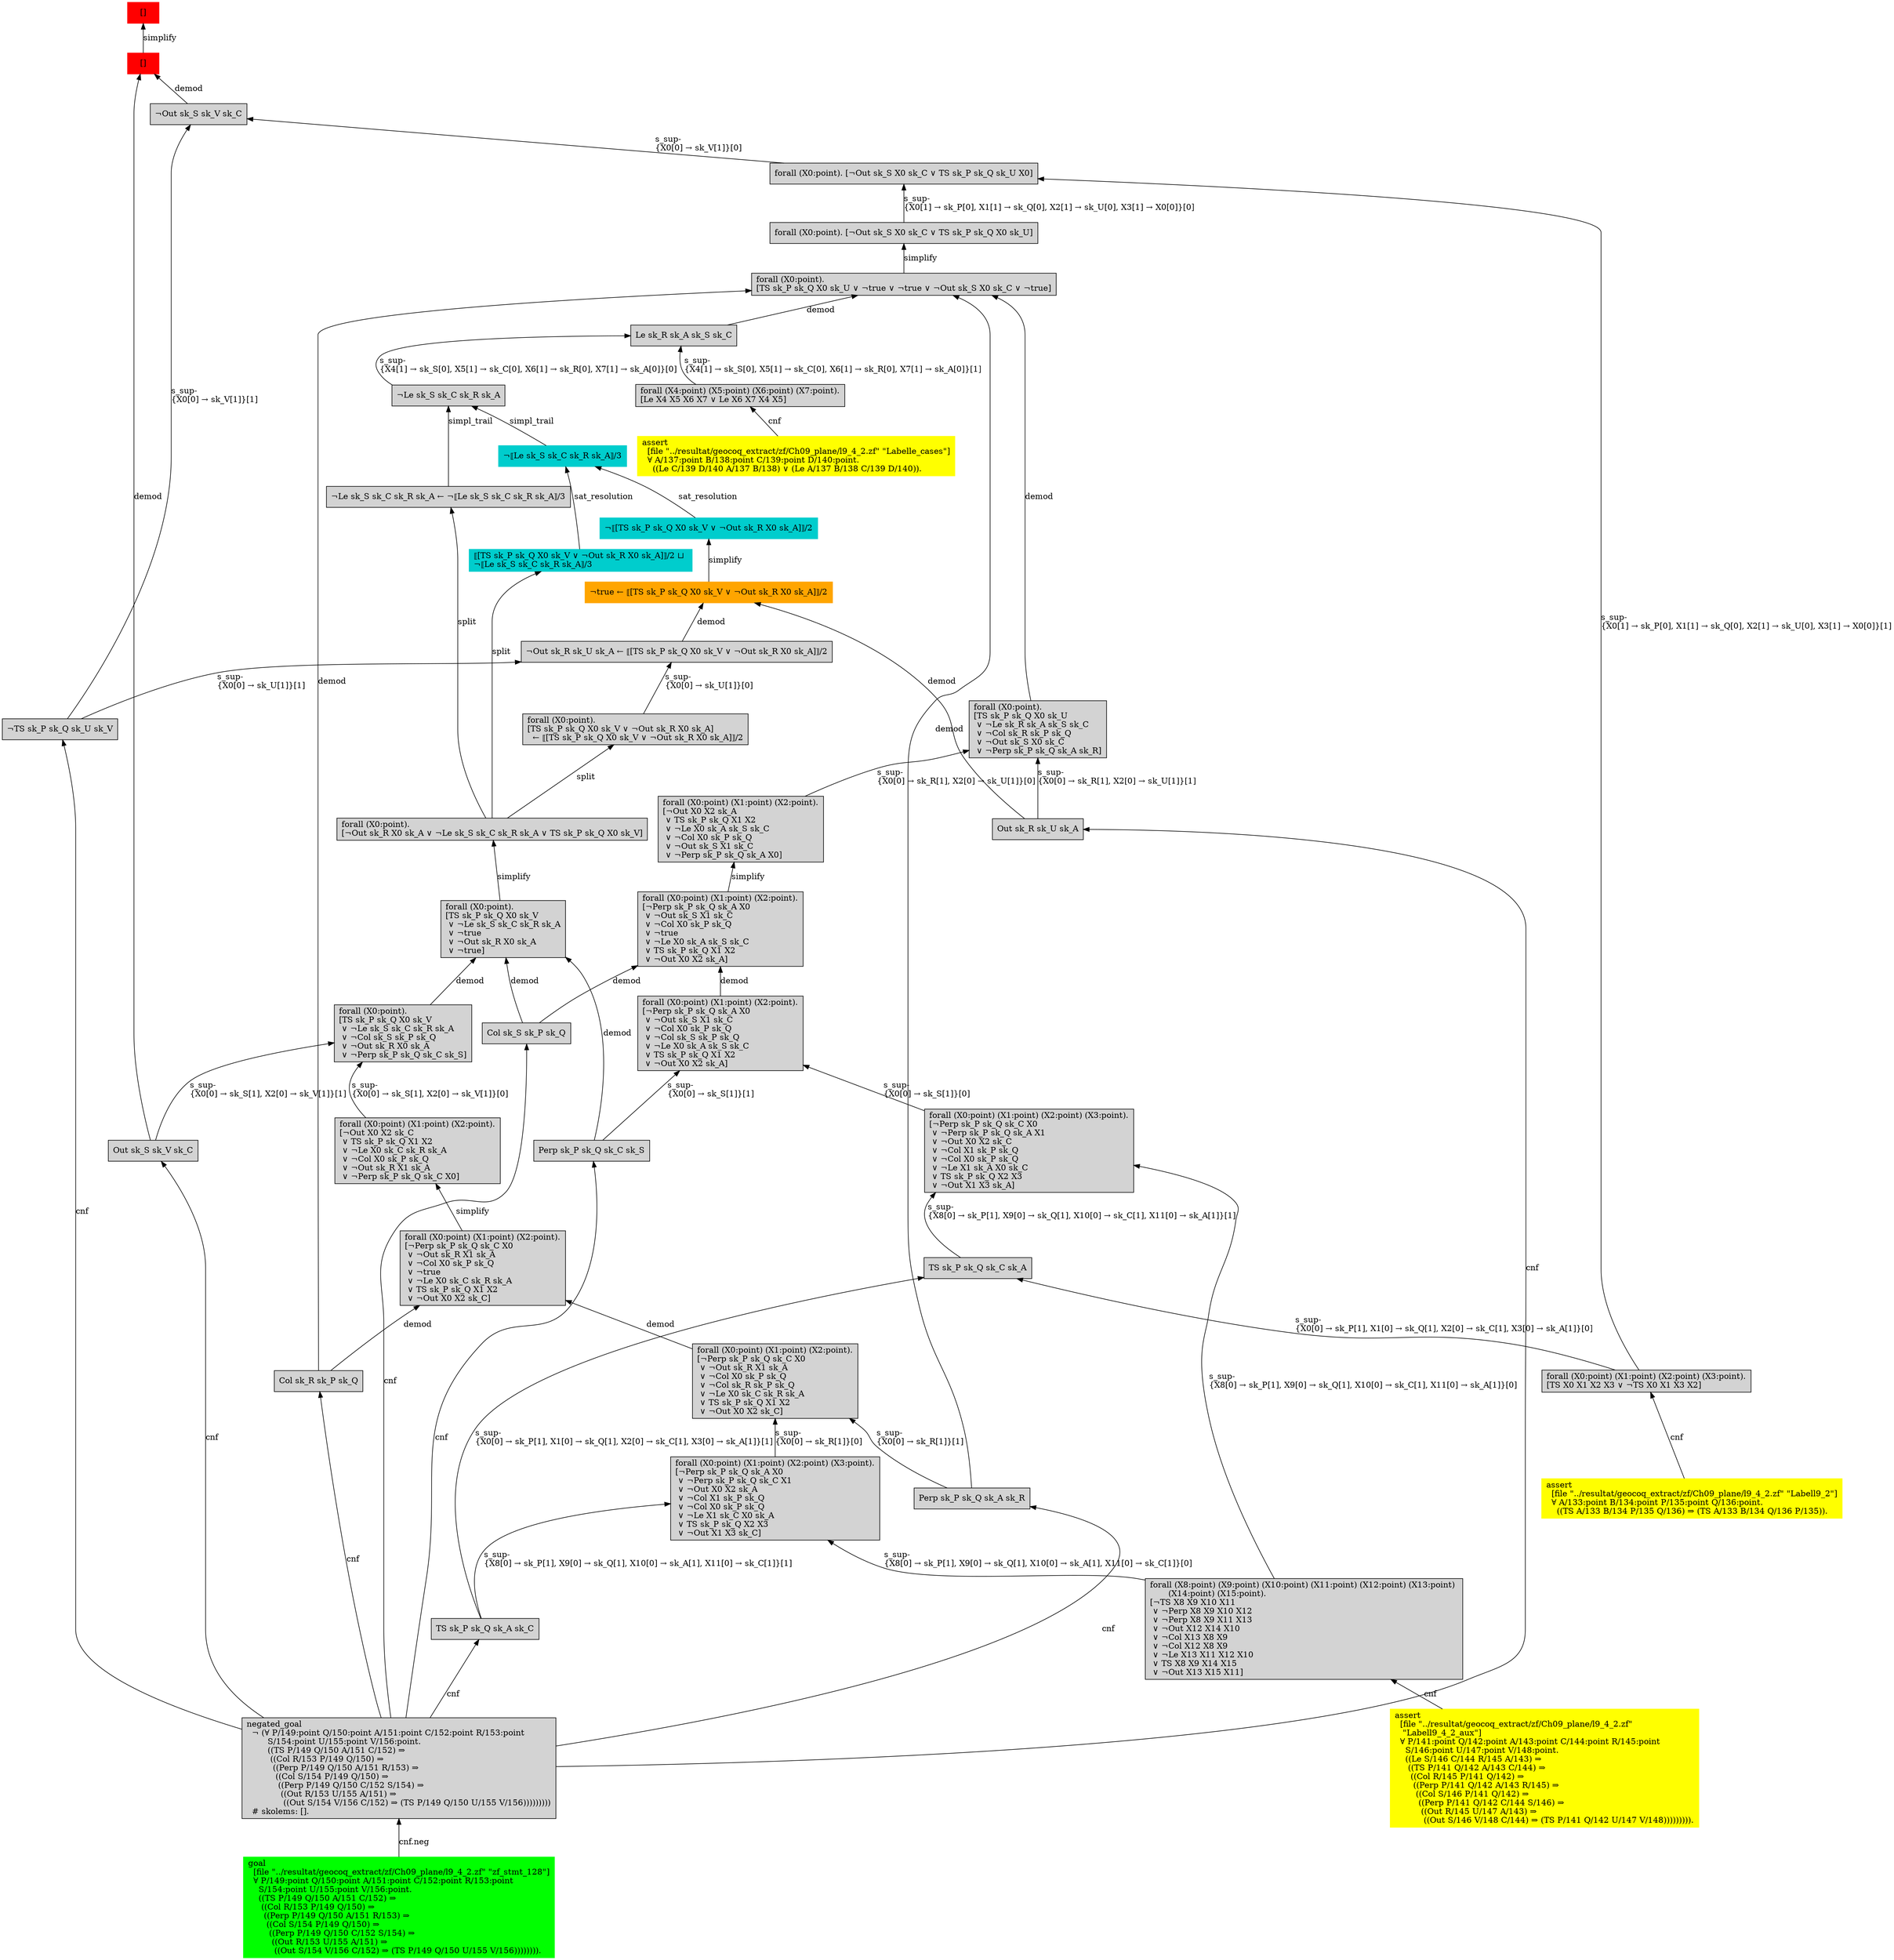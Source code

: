 digraph "unsat_graph" {
  vertex_0 [color=red, label="[]", shape=box, style=filled];
  vertex_0 -> vertex_1 [label="simplify", dir="back"];
  vertex_1 [color=red, label="[]", shape=box, style=filled];
  vertex_1 -> vertex_2 [label="demod", dir="back"];
  vertex_2 [shape=box, label="Out sk_S sk_V sk_C\l", style=filled];
  vertex_2 -> vertex_3 [label="cnf", dir="back"];
  vertex_3 [shape=box, label="negated_goal\l  ¬ (∀ P/149:point Q/150:point A/151:point C/152:point R/153:point \l        S/154:point U/155:point V/156:point.\l        ((TS P/149 Q/150 A/151 C/152) ⇒\l         ((Col R/153 P/149 Q/150) ⇒\l          ((Perp P/149 Q/150 A/151 R/153) ⇒\l           ((Col S/154 P/149 Q/150) ⇒\l            ((Perp P/149 Q/150 C/152 S/154) ⇒\l             ((Out R/153 U/155 A/151) ⇒\l              ((Out S/154 V/156 C/152) ⇒ (TS P/149 Q/150 U/155 V/156)))))))))\l  # skolems: [].\l", style=filled];
  vertex_3 -> vertex_4 [label="cnf.neg", dir="back"];
  vertex_4 [color=green, shape=box, label="goal\l  [file \"../resultat/geocoq_extract/zf/Ch09_plane/l9_4_2.zf\" \"zf_stmt_128\"]\l  ∀ P/149:point Q/150:point A/151:point C/152:point R/153:point \l    S/154:point U/155:point V/156:point.\l    ((TS P/149 Q/150 A/151 C/152) ⇒\l     ((Col R/153 P/149 Q/150) ⇒\l      ((Perp P/149 Q/150 A/151 R/153) ⇒\l       ((Col S/154 P/149 Q/150) ⇒\l        ((Perp P/149 Q/150 C/152 S/154) ⇒\l         ((Out R/153 U/155 A/151) ⇒\l          ((Out S/154 V/156 C/152) ⇒ (TS P/149 Q/150 U/155 V/156)))))))).\l", style=filled];
  vertex_1 -> vertex_5 [label="demod", dir="back"];
  vertex_5 [shape=box, label="¬Out sk_S sk_V sk_C\l", style=filled];
  vertex_5 -> vertex_6 [label="s_sup-\l\{X0[0] → sk_V[1]\}[1]\l", dir="back"];
  vertex_6 [shape=box, label="¬TS sk_P sk_Q sk_U sk_V\l", style=filled];
  vertex_6 -> vertex_3 [label="cnf", dir="back"];
  vertex_5 -> vertex_7 [label="s_sup-\l\{X0[0] → sk_V[1]\}[0]\l", dir="back"];
  vertex_7 [shape=box, label="forall (X0:point). [¬Out sk_S X0 sk_C ∨ TS sk_P sk_Q sk_U X0]\l", style=filled];
  vertex_7 -> vertex_8 [label="s_sup-\l\{X0[1] → sk_P[0], X1[1] → sk_Q[0], X2[1] → sk_U[0], X3[1] → X0[0]\}[1]\l", dir="back"];
  vertex_8 [shape=box, label="forall (X0:point) (X1:point) (X2:point) (X3:point).\l[TS X0 X1 X2 X3 ∨ ¬TS X0 X1 X3 X2]\l", style=filled];
  vertex_8 -> vertex_9 [label="cnf", dir="back"];
  vertex_9 [color=yellow, shape=box, label="assert\l  [file \"../resultat/geocoq_extract/zf/Ch09_plane/l9_4_2.zf\" \"Labell9_2\"]\l  ∀ A/133:point B/134:point P/135:point Q/136:point.\l    ((TS A/133 B/134 P/135 Q/136) ⇒ (TS A/133 B/134 Q/136 P/135)).\l", style=filled];
  vertex_7 -> vertex_10 [label="s_sup-\l\{X0[1] → sk_P[0], X1[1] → sk_Q[0], X2[1] → sk_U[0], X3[1] → X0[0]\}[0]\l", dir="back"];
  vertex_10 [shape=box, label="forall (X0:point). [¬Out sk_S X0 sk_C ∨ TS sk_P sk_Q X0 sk_U]\l", style=filled];
  vertex_10 -> vertex_11 [label="simplify", dir="back"];
  vertex_11 [shape=box, label="forall (X0:point).\l[TS sk_P sk_Q X0 sk_U ∨ ¬true ∨ ¬true ∨ ¬Out sk_S X0 sk_C ∨ ¬true]\l", style=filled];
  vertex_11 -> vertex_12 [label="demod", dir="back"];
  vertex_12 [shape=box, label="Perp sk_P sk_Q sk_A sk_R\l", style=filled];
  vertex_12 -> vertex_3 [label="cnf", dir="back"];
  vertex_11 -> vertex_13 [label="demod", dir="back"];
  vertex_13 [shape=box, label="Col sk_R sk_P sk_Q\l", style=filled];
  vertex_13 -> vertex_3 [label="cnf", dir="back"];
  vertex_11 -> vertex_14 [label="demod", dir="back"];
  vertex_14 [shape=box, label="Le sk_R sk_A sk_S sk_C\l", style=filled];
  vertex_14 -> vertex_15 [label="s_sup-\l\{X4[1] → sk_S[0], X5[1] → sk_C[0], X6[1] → sk_R[0], X7[1] → sk_A[0]\}[0]\l", dir="back"];
  vertex_15 [shape=box, label="¬Le sk_S sk_C sk_R sk_A\l", style=filled];
  vertex_15 -> vertex_16 [label="simpl_trail", dir="back"];
  vertex_16 [color=cyan3, shape=box, label="¬⟦Le sk_S sk_C sk_R sk_A⟧/3\l", style=filled];
  vertex_16 -> vertex_17 [label="sat_resolution", dir="back"];
  vertex_17 [color=cyan3, shape=box, label="¬⟦[TS sk_P sk_Q X0 sk_V ∨ ¬Out sk_R X0 sk_A]⟧/2\l", style=filled];
  vertex_17 -> vertex_18 [label="simplify", dir="back"];
  vertex_18 [color=orange, shape=box, label="¬true ← ⟦[TS sk_P sk_Q X0 sk_V ∨ ¬Out sk_R X0 sk_A]⟧/2\l", style=filled];
  vertex_18 -> vertex_19 [label="demod", dir="back"];
  vertex_19 [shape=box, label="Out sk_R sk_U sk_A\l", style=filled];
  vertex_19 -> vertex_3 [label="cnf", dir="back"];
  vertex_18 -> vertex_20 [label="demod", dir="back"];
  vertex_20 [shape=box, label="¬Out sk_R sk_U sk_A ← ⟦[TS sk_P sk_Q X0 sk_V ∨ ¬Out sk_R X0 sk_A]⟧/2\l", style=filled];
  vertex_20 -> vertex_6 [label="s_sup-\l\{X0[0] → sk_U[1]\}[1]\l", dir="back"];
  vertex_20 -> vertex_21 [label="s_sup-\l\{X0[0] → sk_U[1]\}[0]\l", dir="back"];
  vertex_21 [shape=box, label="forall (X0:point).\l[TS sk_P sk_Q X0 sk_V ∨ ¬Out sk_R X0 sk_A]\l  ← ⟦[TS sk_P sk_Q X0 sk_V ∨ ¬Out sk_R X0 sk_A]⟧/2\l", style=filled];
  vertex_21 -> vertex_22 [label="split", dir="back"];
  vertex_22 [shape=box, label="forall (X0:point).\l[¬Out sk_R X0 sk_A ∨ ¬Le sk_S sk_C sk_R sk_A ∨ TS sk_P sk_Q X0 sk_V]\l", style=filled];
  vertex_22 -> vertex_23 [label="simplify", dir="back"];
  vertex_23 [shape=box, label="forall (X0:point).\l[TS sk_P sk_Q X0 sk_V\l ∨ ¬Le sk_S sk_C sk_R sk_A\l ∨ ¬true\l ∨ ¬Out sk_R X0 sk_A\l ∨ ¬true]\l", style=filled];
  vertex_23 -> vertex_24 [label="demod", dir="back"];
  vertex_24 [shape=box, label="Perp sk_P sk_Q sk_C sk_S\l", style=filled];
  vertex_24 -> vertex_3 [label="cnf", dir="back"];
  vertex_23 -> vertex_25 [label="demod", dir="back"];
  vertex_25 [shape=box, label="Col sk_S sk_P sk_Q\l", style=filled];
  vertex_25 -> vertex_3 [label="cnf", dir="back"];
  vertex_23 -> vertex_26 [label="demod", dir="back"];
  vertex_26 [shape=box, label="forall (X0:point).\l[TS sk_P sk_Q X0 sk_V\l ∨ ¬Le sk_S sk_C sk_R sk_A\l ∨ ¬Col sk_S sk_P sk_Q\l ∨ ¬Out sk_R X0 sk_A\l ∨ ¬Perp sk_P sk_Q sk_C sk_S]\l", style=filled];
  vertex_26 -> vertex_27 [label="s_sup-\l\{X0[0] → sk_S[1], X2[0] → sk_V[1]\}[0]\l", dir="back"];
  vertex_27 [shape=box, label="forall (X0:point) (X1:point) (X2:point).\l[¬Out X0 X2 sk_C\l ∨ TS sk_P sk_Q X1 X2\l ∨ ¬Le X0 sk_C sk_R sk_A\l ∨ ¬Col X0 sk_P sk_Q\l ∨ ¬Out sk_R X1 sk_A\l ∨ ¬Perp sk_P sk_Q sk_C X0]\l", style=filled];
  vertex_27 -> vertex_28 [label="simplify", dir="back"];
  vertex_28 [shape=box, label="forall (X0:point) (X1:point) (X2:point).\l[¬Perp sk_P sk_Q sk_C X0\l ∨ ¬Out sk_R X1 sk_A\l ∨ ¬Col X0 sk_P sk_Q\l ∨ ¬true\l ∨ ¬Le X0 sk_C sk_R sk_A\l ∨ TS sk_P sk_Q X1 X2\l ∨ ¬Out X0 X2 sk_C]\l", style=filled];
  vertex_28 -> vertex_13 [label="demod", dir="back"];
  vertex_28 -> vertex_29 [label="demod", dir="back"];
  vertex_29 [shape=box, label="forall (X0:point) (X1:point) (X2:point).\l[¬Perp sk_P sk_Q sk_C X0\l ∨ ¬Out sk_R X1 sk_A\l ∨ ¬Col X0 sk_P sk_Q\l ∨ ¬Col sk_R sk_P sk_Q\l ∨ ¬Le X0 sk_C sk_R sk_A\l ∨ TS sk_P sk_Q X1 X2\l ∨ ¬Out X0 X2 sk_C]\l", style=filled];
  vertex_29 -> vertex_30 [label="s_sup-\l\{X0[0] → sk_R[1]\}[0]\l", dir="back"];
  vertex_30 [shape=box, label="forall (X0:point) (X1:point) (X2:point) (X3:point).\l[¬Perp sk_P sk_Q sk_A X0\l ∨ ¬Perp sk_P sk_Q sk_C X1\l ∨ ¬Out X0 X2 sk_A\l ∨ ¬Col X1 sk_P sk_Q\l ∨ ¬Col X0 sk_P sk_Q\l ∨ ¬Le X1 sk_C X0 sk_A\l ∨ TS sk_P sk_Q X2 X3\l ∨ ¬Out X1 X3 sk_C]\l", style=filled];
  vertex_30 -> vertex_31 [label="s_sup-\l\{X8[0] → sk_P[1], X9[0] → sk_Q[1], X10[0] → sk_A[1], X11[0] → sk_C[1]\}[0]\l", dir="back"];
  vertex_31 [shape=box, label="forall (X8:point) (X9:point) (X10:point) (X11:point) (X12:point) (X13:point) \l       (X14:point) (X15:point).\l[¬TS X8 X9 X10 X11\l ∨ ¬Perp X8 X9 X10 X12\l ∨ ¬Perp X8 X9 X11 X13\l ∨ ¬Out X12 X14 X10\l ∨ ¬Col X13 X8 X9\l ∨ ¬Col X12 X8 X9\l ∨ ¬Le X13 X11 X12 X10\l ∨ TS X8 X9 X14 X15\l ∨ ¬Out X13 X15 X11]\l", style=filled];
  vertex_31 -> vertex_32 [label="cnf", dir="back"];
  vertex_32 [color=yellow, shape=box, label="assert\l  [file \"../resultat/geocoq_extract/zf/Ch09_plane/l9_4_2.zf\" \l   \"Labell9_4_2_aux\"]\l  ∀ P/141:point Q/142:point A/143:point C/144:point R/145:point \l    S/146:point U/147:point V/148:point.\l    ((Le S/146 C/144 R/145 A/143) ⇒\l     ((TS P/141 Q/142 A/143 C/144) ⇒\l      ((Col R/145 P/141 Q/142) ⇒\l       ((Perp P/141 Q/142 A/143 R/145) ⇒\l        ((Col S/146 P/141 Q/142) ⇒\l         ((Perp P/141 Q/142 C/144 S/146) ⇒\l          ((Out R/145 U/147 A/143) ⇒\l           ((Out S/146 V/148 C/144) ⇒ (TS P/141 Q/142 U/147 V/148))))))))).\l", style=filled];
  vertex_30 -> vertex_33 [label="s_sup-\l\{X8[0] → sk_P[1], X9[0] → sk_Q[1], X10[0] → sk_A[1], X11[0] → sk_C[1]\}[1]\l", dir="back"];
  vertex_33 [shape=box, label="TS sk_P sk_Q sk_A sk_C\l", style=filled];
  vertex_33 -> vertex_3 [label="cnf", dir="back"];
  vertex_29 -> vertex_12 [label="s_sup-\l\{X0[0] → sk_R[1]\}[1]\l", dir="back"];
  vertex_26 -> vertex_2 [label="s_sup-\l\{X0[0] → sk_S[1], X2[0] → sk_V[1]\}[1]\l", dir="back"];
  vertex_16 -> vertex_34 [label="sat_resolution", dir="back"];
  vertex_34 [color=cyan3, shape=box, label="⟦[TS sk_P sk_Q X0 sk_V ∨ ¬Out sk_R X0 sk_A]⟧/2 ⊔ \l¬⟦Le sk_S sk_C sk_R sk_A⟧/3\l", style=filled];
  vertex_34 -> vertex_22 [label="split", dir="back"];
  vertex_15 -> vertex_35 [label="simpl_trail", dir="back"];
  vertex_35 [shape=box, label="¬Le sk_S sk_C sk_R sk_A ← ¬⟦Le sk_S sk_C sk_R sk_A⟧/3\l", style=filled];
  vertex_35 -> vertex_22 [label="split", dir="back"];
  vertex_14 -> vertex_36 [label="s_sup-\l\{X4[1] → sk_S[0], X5[1] → sk_C[0], X6[1] → sk_R[0], X7[1] → sk_A[0]\}[1]\l", dir="back"];
  vertex_36 [shape=box, label="forall (X4:point) (X5:point) (X6:point) (X7:point).\l[Le X4 X5 X6 X7 ∨ Le X6 X7 X4 X5]\l", style=filled];
  vertex_36 -> vertex_37 [label="cnf", dir="back"];
  vertex_37 [color=yellow, shape=box, label="assert\l  [file \"../resultat/geocoq_extract/zf/Ch09_plane/l9_4_2.zf\" \"Labelle_cases\"]\l  ∀ A/137:point B/138:point C/139:point D/140:point.\l    ((Le C/139 D/140 A/137 B/138) ∨ (Le A/137 B/138 C/139 D/140)).\l", style=filled];
  vertex_11 -> vertex_38 [label="demod", dir="back"];
  vertex_38 [shape=box, label="forall (X0:point).\l[TS sk_P sk_Q X0 sk_U\l ∨ ¬Le sk_R sk_A sk_S sk_C\l ∨ ¬Col sk_R sk_P sk_Q\l ∨ ¬Out sk_S X0 sk_C\l ∨ ¬Perp sk_P sk_Q sk_A sk_R]\l", style=filled];
  vertex_38 -> vertex_39 [label="s_sup-\l\{X0[0] → sk_R[1], X2[0] → sk_U[1]\}[0]\l", dir="back"];
  vertex_39 [shape=box, label="forall (X0:point) (X1:point) (X2:point).\l[¬Out X0 X2 sk_A\l ∨ TS sk_P sk_Q X1 X2\l ∨ ¬Le X0 sk_A sk_S sk_C\l ∨ ¬Col X0 sk_P sk_Q\l ∨ ¬Out sk_S X1 sk_C\l ∨ ¬Perp sk_P sk_Q sk_A X0]\l", style=filled];
  vertex_39 -> vertex_40 [label="simplify", dir="back"];
  vertex_40 [shape=box, label="forall (X0:point) (X1:point) (X2:point).\l[¬Perp sk_P sk_Q sk_A X0\l ∨ ¬Out sk_S X1 sk_C\l ∨ ¬Col X0 sk_P sk_Q\l ∨ ¬true\l ∨ ¬Le X0 sk_A sk_S sk_C\l ∨ TS sk_P sk_Q X1 X2\l ∨ ¬Out X0 X2 sk_A]\l", style=filled];
  vertex_40 -> vertex_25 [label="demod", dir="back"];
  vertex_40 -> vertex_41 [label="demod", dir="back"];
  vertex_41 [shape=box, label="forall (X0:point) (X1:point) (X2:point).\l[¬Perp sk_P sk_Q sk_A X0\l ∨ ¬Out sk_S X1 sk_C\l ∨ ¬Col X0 sk_P sk_Q\l ∨ ¬Col sk_S sk_P sk_Q\l ∨ ¬Le X0 sk_A sk_S sk_C\l ∨ TS sk_P sk_Q X1 X2\l ∨ ¬Out X0 X2 sk_A]\l", style=filled];
  vertex_41 -> vertex_42 [label="s_sup-\l\{X0[0] → sk_S[1]\}[0]\l", dir="back"];
  vertex_42 [shape=box, label="forall (X0:point) (X1:point) (X2:point) (X3:point).\l[¬Perp sk_P sk_Q sk_C X0\l ∨ ¬Perp sk_P sk_Q sk_A X1\l ∨ ¬Out X0 X2 sk_C\l ∨ ¬Col X1 sk_P sk_Q\l ∨ ¬Col X0 sk_P sk_Q\l ∨ ¬Le X1 sk_A X0 sk_C\l ∨ TS sk_P sk_Q X2 X3\l ∨ ¬Out X1 X3 sk_A]\l", style=filled];
  vertex_42 -> vertex_31 [label="s_sup-\l\{X8[0] → sk_P[1], X9[0] → sk_Q[1], X10[0] → sk_C[1], X11[0] → sk_A[1]\}[0]\l", dir="back"];
  vertex_42 -> vertex_43 [label="s_sup-\l\{X8[0] → sk_P[1], X9[0] → sk_Q[1], X10[0] → sk_C[1], X11[0] → sk_A[1]\}[1]\l", dir="back"];
  vertex_43 [shape=box, label="TS sk_P sk_Q sk_C sk_A\l", style=filled];
  vertex_43 -> vertex_8 [label="s_sup-\l\{X0[0] → sk_P[1], X1[0] → sk_Q[1], X2[0] → sk_C[1], X3[0] → sk_A[1]\}[0]\l", dir="back"];
  vertex_43 -> vertex_33 [label="s_sup-\l\{X0[0] → sk_P[1], X1[0] → sk_Q[1], X2[0] → sk_C[1], X3[0] → sk_A[1]\}[1]\l", dir="back"];
  vertex_41 -> vertex_24 [label="s_sup-\l\{X0[0] → sk_S[1]\}[1]\l", dir="back"];
  vertex_38 -> vertex_19 [label="s_sup-\l\{X0[0] → sk_R[1], X2[0] → sk_U[1]\}[1]\l", dir="back"];
  }


